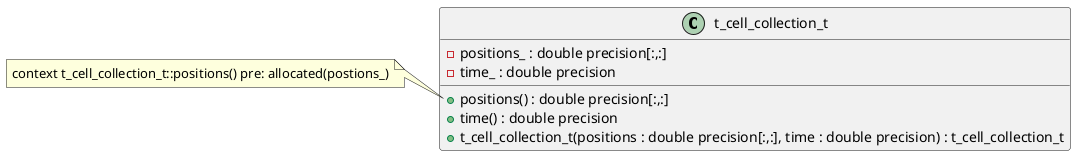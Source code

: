 @startuml

class t_cell_collection_t{
  - positions_ : double precision[:,:]
  - time_ : double precision
  + positions() : double precision[:,:]
  + time() : double precision
  + t_cell_collection_t(positions : double precision[:,:], time : double precision) : t_cell_collection_t
}

note left of t_cell_collection_t::positions()
  context t_cell_collection_t::positions() pre: allocated(postions_)
end note

@enduml
